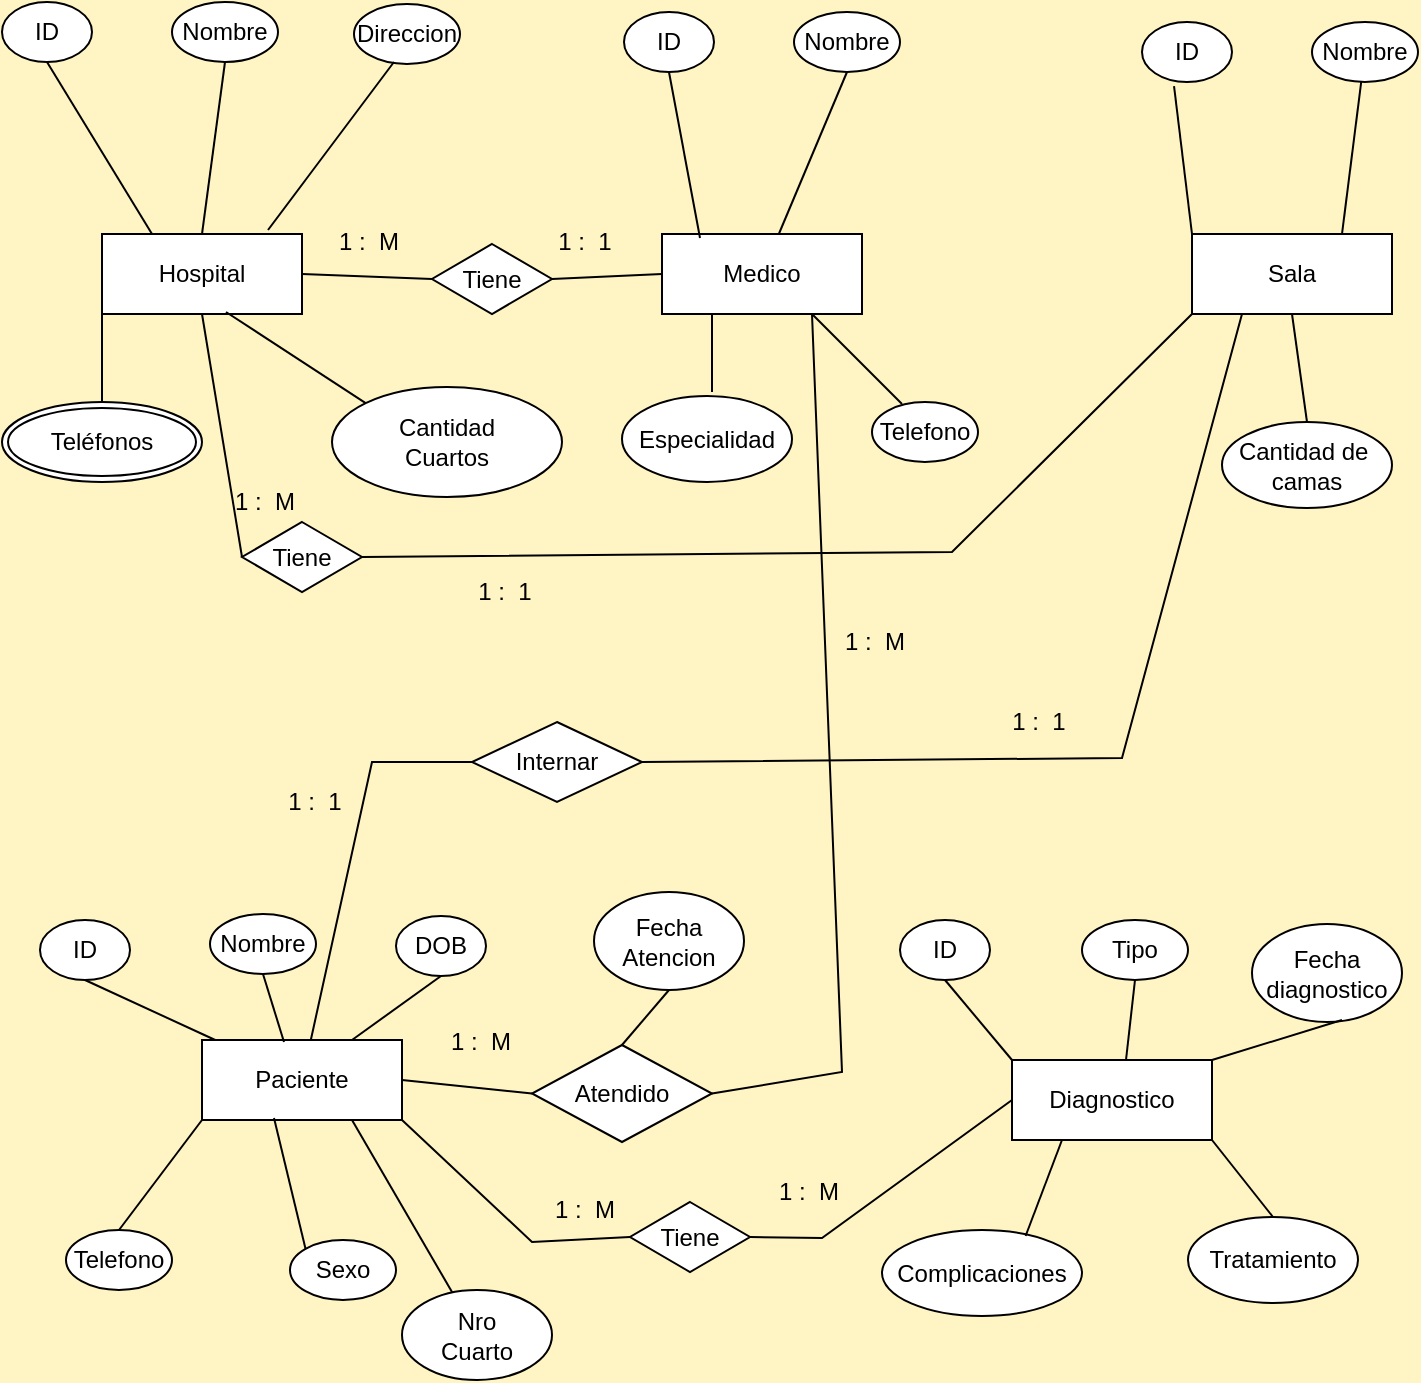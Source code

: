 <mxfile version="17.2.4" type="device"><diagram id="THfcCjvcjLt8loGFqQKe" name="Page-1"><mxGraphModel dx="1102" dy="695" grid="1" gridSize="5" guides="1" tooltips="1" connect="1" arrows="0" fold="1" page="1" pageScale="1" pageWidth="827" pageHeight="1169" background="#FFF4C3" math="0" shadow="0"><root><mxCell id="0"/><mxCell id="1" parent="0"/><mxCell id="cKlCkR28KiOFlKbhJlM2-5" value="Hospital" style="whiteSpace=wrap;html=1;align=center;" parent="1" vertex="1"><mxGeometry x="90" y="176" width="100" height="40" as="geometry"/></mxCell><mxCell id="cKlCkR28KiOFlKbhJlM2-6" value="Medico" style="whiteSpace=wrap;html=1;align=center;" parent="1" vertex="1"><mxGeometry x="370" y="176" width="100" height="40" as="geometry"/></mxCell><mxCell id="cKlCkR28KiOFlKbhJlM2-7" value="Sala" style="whiteSpace=wrap;html=1;align=center;" parent="1" vertex="1"><mxGeometry x="635" y="176" width="100" height="40" as="geometry"/></mxCell><mxCell id="cKlCkR28KiOFlKbhJlM2-8" value="Paciente" style="whiteSpace=wrap;html=1;align=center;" parent="1" vertex="1"><mxGeometry x="140" y="579" width="100" height="40" as="geometry"/></mxCell><mxCell id="cKlCkR28KiOFlKbhJlM2-9" value="Diagnostico" style="whiteSpace=wrap;html=1;align=center;" parent="1" vertex="1"><mxGeometry x="545" y="589" width="100" height="40" as="geometry"/></mxCell><mxCell id="cKlCkR28KiOFlKbhJlM2-10" value="ID" style="ellipse;whiteSpace=wrap;html=1;align=center;" parent="1" vertex="1"><mxGeometry x="40" y="60" width="45" height="30" as="geometry"/></mxCell><mxCell id="cKlCkR28KiOFlKbhJlM2-11" value="Nombre" style="ellipse;whiteSpace=wrap;html=1;align=center;" parent="1" vertex="1"><mxGeometry x="125" y="60" width="53" height="30" as="geometry"/></mxCell><mxCell id="cKlCkR28KiOFlKbhJlM2-12" value="Direccion" style="ellipse;whiteSpace=wrap;html=1;align=center;" parent="1" vertex="1"><mxGeometry x="216" y="61" width="53" height="30" as="geometry"/></mxCell><mxCell id="cKlCkR28KiOFlKbhJlM2-13" value="Teléfonos" style="ellipse;shape=doubleEllipse;margin=3;whiteSpace=wrap;html=1;align=center;" parent="1" vertex="1"><mxGeometry x="40" y="260" width="100" height="40" as="geometry"/></mxCell><mxCell id="cKlCkR28KiOFlKbhJlM2-14" value="Cantidad&lt;br&gt;Cuartos" style="ellipse;whiteSpace=wrap;html=1;align=center;" parent="1" vertex="1"><mxGeometry x="205" y="252.5" width="115" height="55" as="geometry"/></mxCell><mxCell id="cKlCkR28KiOFlKbhJlM2-24" value="" style="endArrow=none;html=1;rounded=0;entryX=0.5;entryY=1;entryDx=0;entryDy=0;exitX=0.25;exitY=0;exitDx=0;exitDy=0;" parent="1" source="cKlCkR28KiOFlKbhJlM2-5" target="cKlCkR28KiOFlKbhJlM2-10" edge="1"><mxGeometry width="50" height="50" relative="1" as="geometry"><mxPoint x="385" y="400" as="sourcePoint"/><mxPoint x="435" y="350" as="targetPoint"/></mxGeometry></mxCell><mxCell id="cKlCkR28KiOFlKbhJlM2-25" value="" style="endArrow=none;html=1;rounded=0;entryX=0.5;entryY=1;entryDx=0;entryDy=0;exitX=0.5;exitY=0;exitDx=0;exitDy=0;" parent="1" source="cKlCkR28KiOFlKbhJlM2-5" target="cKlCkR28KiOFlKbhJlM2-11" edge="1"><mxGeometry width="50" height="50" relative="1" as="geometry"><mxPoint x="385" y="400" as="sourcePoint"/><mxPoint x="435" y="350" as="targetPoint"/></mxGeometry></mxCell><mxCell id="cKlCkR28KiOFlKbhJlM2-26" value="" style="endArrow=none;html=1;rounded=0;entryX=0.377;entryY=0.967;entryDx=0;entryDy=0;entryPerimeter=0;exitX=0.83;exitY=-0.05;exitDx=0;exitDy=0;exitPerimeter=0;" parent="1" source="cKlCkR28KiOFlKbhJlM2-5" target="cKlCkR28KiOFlKbhJlM2-12" edge="1"><mxGeometry width="50" height="50" relative="1" as="geometry"><mxPoint x="385" y="400" as="sourcePoint"/><mxPoint x="435" y="350" as="targetPoint"/></mxGeometry></mxCell><mxCell id="cKlCkR28KiOFlKbhJlM2-28" value="" style="endArrow=none;html=1;rounded=0;entryX=0.5;entryY=0;entryDx=0;entryDy=0;exitX=0;exitY=1;exitDx=0;exitDy=0;" parent="1" source="cKlCkR28KiOFlKbhJlM2-5" target="cKlCkR28KiOFlKbhJlM2-13" edge="1"><mxGeometry width="50" height="50" relative="1" as="geometry"><mxPoint x="385" y="430" as="sourcePoint"/><mxPoint x="435" y="380" as="targetPoint"/></mxGeometry></mxCell><mxCell id="cKlCkR28KiOFlKbhJlM2-29" value="" style="endArrow=none;html=1;rounded=0;exitX=0;exitY=0;exitDx=0;exitDy=0;entryX=0.62;entryY=0.975;entryDx=0;entryDy=0;entryPerimeter=0;" parent="1" source="cKlCkR28KiOFlKbhJlM2-14" target="cKlCkR28KiOFlKbhJlM2-5" edge="1"><mxGeometry width="50" height="50" relative="1" as="geometry"><mxPoint x="385" y="430" as="sourcePoint"/><mxPoint x="435" y="380" as="targetPoint"/></mxGeometry></mxCell><mxCell id="cKlCkR28KiOFlKbhJlM2-30" value="ID" style="ellipse;whiteSpace=wrap;html=1;align=center;" parent="1" vertex="1"><mxGeometry x="351" y="65" width="45" height="30" as="geometry"/></mxCell><mxCell id="cKlCkR28KiOFlKbhJlM2-31" value="Nombre" style="ellipse;whiteSpace=wrap;html=1;align=center;" parent="1" vertex="1"><mxGeometry x="436" y="65" width="53" height="30" as="geometry"/></mxCell><mxCell id="cKlCkR28KiOFlKbhJlM2-33" value="" style="endArrow=none;html=1;rounded=0;entryX=0.5;entryY=1;entryDx=0;entryDy=0;exitX=0.19;exitY=0.05;exitDx=0;exitDy=0;exitPerimeter=0;" parent="1" source="cKlCkR28KiOFlKbhJlM2-6" target="cKlCkR28KiOFlKbhJlM2-30" edge="1"><mxGeometry width="50" height="50" relative="1" as="geometry"><mxPoint x="385" y="430" as="sourcePoint"/><mxPoint x="435" y="380" as="targetPoint"/></mxGeometry></mxCell><mxCell id="cKlCkR28KiOFlKbhJlM2-34" value="" style="endArrow=none;html=1;rounded=0;entryX=0.5;entryY=1;entryDx=0;entryDy=0;" parent="1" source="cKlCkR28KiOFlKbhJlM2-6" target="cKlCkR28KiOFlKbhJlM2-31" edge="1"><mxGeometry width="50" height="50" relative="1" as="geometry"><mxPoint x="385" y="430" as="sourcePoint"/><mxPoint x="435" y="380" as="targetPoint"/></mxGeometry></mxCell><mxCell id="cKlCkR28KiOFlKbhJlM2-35" value="Telefono" style="ellipse;whiteSpace=wrap;html=1;align=center;" parent="1" vertex="1"><mxGeometry x="475" y="260" width="53" height="30" as="geometry"/></mxCell><mxCell id="cKlCkR28KiOFlKbhJlM2-36" value="Especialidad" style="ellipse;whiteSpace=wrap;html=1;align=center;" parent="1" vertex="1"><mxGeometry x="350" y="257" width="85" height="43" as="geometry"/></mxCell><mxCell id="cKlCkR28KiOFlKbhJlM2-37" value="" style="endArrow=none;html=1;rounded=0;entryX=0.25;entryY=1;entryDx=0;entryDy=0;" parent="1" target="cKlCkR28KiOFlKbhJlM2-6" edge="1"><mxGeometry width="50" height="50" relative="1" as="geometry"><mxPoint x="395" y="255" as="sourcePoint"/><mxPoint x="435" y="380" as="targetPoint"/></mxGeometry></mxCell><mxCell id="cKlCkR28KiOFlKbhJlM2-38" value="" style="endArrow=none;html=1;rounded=0;entryX=0.75;entryY=1;entryDx=0;entryDy=0;exitX=0.283;exitY=0.033;exitDx=0;exitDy=0;exitPerimeter=0;" parent="1" source="cKlCkR28KiOFlKbhJlM2-35" target="cKlCkR28KiOFlKbhJlM2-6" edge="1"><mxGeometry width="50" height="50" relative="1" as="geometry"><mxPoint x="385" y="430" as="sourcePoint"/><mxPoint x="435" y="380" as="targetPoint"/></mxGeometry></mxCell><mxCell id="cKlCkR28KiOFlKbhJlM2-39" value="ID" style="ellipse;whiteSpace=wrap;html=1;align=center;" parent="1" vertex="1"><mxGeometry x="610" y="70" width="45" height="30" as="geometry"/></mxCell><mxCell id="cKlCkR28KiOFlKbhJlM2-40" value="Nombre" style="ellipse;whiteSpace=wrap;html=1;align=center;" parent="1" vertex="1"><mxGeometry x="695" y="70" width="53" height="30" as="geometry"/></mxCell><mxCell id="cKlCkR28KiOFlKbhJlM2-41" value="" style="endArrow=none;html=1;rounded=0;entryX=0.356;entryY=1.067;entryDx=0;entryDy=0;entryPerimeter=0;exitX=0;exitY=0;exitDx=0;exitDy=0;" parent="1" source="cKlCkR28KiOFlKbhJlM2-7" target="cKlCkR28KiOFlKbhJlM2-39" edge="1"><mxGeometry width="50" height="50" relative="1" as="geometry"><mxPoint x="385" y="430" as="sourcePoint"/><mxPoint x="435" y="380" as="targetPoint"/></mxGeometry></mxCell><mxCell id="cKlCkR28KiOFlKbhJlM2-42" value="" style="endArrow=none;html=1;rounded=0;exitX=0.75;exitY=0;exitDx=0;exitDy=0;" parent="1" source="cKlCkR28KiOFlKbhJlM2-7" target="cKlCkR28KiOFlKbhJlM2-40" edge="1"><mxGeometry width="50" height="50" relative="1" as="geometry"><mxPoint x="385" y="430" as="sourcePoint"/><mxPoint x="435" y="380" as="targetPoint"/></mxGeometry></mxCell><mxCell id="cKlCkR28KiOFlKbhJlM2-43" value="Cantidad de&amp;nbsp;&lt;br&gt;camas" style="ellipse;whiteSpace=wrap;html=1;align=center;" parent="1" vertex="1"><mxGeometry x="650" y="270" width="85" height="43" as="geometry"/></mxCell><mxCell id="cKlCkR28KiOFlKbhJlM2-44" value="" style="endArrow=none;html=1;rounded=0;entryX=0.5;entryY=1;entryDx=0;entryDy=0;exitX=0.5;exitY=0;exitDx=0;exitDy=0;" parent="1" source="cKlCkR28KiOFlKbhJlM2-43" target="cKlCkR28KiOFlKbhJlM2-7" edge="1"><mxGeometry width="50" height="50" relative="1" as="geometry"><mxPoint x="385" y="425" as="sourcePoint"/><mxPoint x="435" y="375" as="targetPoint"/></mxGeometry></mxCell><mxCell id="cKlCkR28KiOFlKbhJlM2-45" value="ID" style="ellipse;whiteSpace=wrap;html=1;align=center;" parent="1" vertex="1"><mxGeometry x="59" y="519" width="45" height="30" as="geometry"/></mxCell><mxCell id="cKlCkR28KiOFlKbhJlM2-46" value="Nombre" style="ellipse;whiteSpace=wrap;html=1;align=center;" parent="1" vertex="1"><mxGeometry x="144" y="516" width="53" height="30" as="geometry"/></mxCell><mxCell id="cKlCkR28KiOFlKbhJlM2-47" value="DOB" style="ellipse;whiteSpace=wrap;html=1;align=center;" parent="1" vertex="1"><mxGeometry x="237" y="517" width="45" height="30" as="geometry"/></mxCell><mxCell id="cKlCkR28KiOFlKbhJlM2-48" value="Telefono" style="ellipse;whiteSpace=wrap;html=1;align=center;" parent="1" vertex="1"><mxGeometry x="72" y="674" width="53" height="30" as="geometry"/></mxCell><mxCell id="cKlCkR28KiOFlKbhJlM2-49" value="Sexo" style="ellipse;whiteSpace=wrap;html=1;align=center;" parent="1" vertex="1"><mxGeometry x="184" y="679" width="53" height="30" as="geometry"/></mxCell><mxCell id="cKlCkR28KiOFlKbhJlM2-50" value="Nro&lt;br&gt;Cuarto" style="ellipse;whiteSpace=wrap;html=1;align=center;" parent="1" vertex="1"><mxGeometry x="240" y="704" width="75" height="45" as="geometry"/></mxCell><mxCell id="cKlCkR28KiOFlKbhJlM2-51" value="ID" style="ellipse;whiteSpace=wrap;html=1;align=center;" parent="1" vertex="1"><mxGeometry x="489" y="519" width="45" height="30" as="geometry"/></mxCell><mxCell id="cKlCkR28KiOFlKbhJlM2-52" value="Tipo" style="ellipse;whiteSpace=wrap;html=1;align=center;" parent="1" vertex="1"><mxGeometry x="580" y="519" width="53" height="30" as="geometry"/></mxCell><mxCell id="cKlCkR28KiOFlKbhJlM2-53" value="Complicaciones" style="ellipse;whiteSpace=wrap;html=1;align=center;" parent="1" vertex="1"><mxGeometry x="480" y="674" width="100" height="43" as="geometry"/></mxCell><mxCell id="cKlCkR28KiOFlKbhJlM2-54" value="Tratamiento" style="ellipse;whiteSpace=wrap;html=1;align=center;" parent="1" vertex="1"><mxGeometry x="633" y="667.5" width="85" height="43" as="geometry"/></mxCell><mxCell id="cKlCkR28KiOFlKbhJlM2-56" value="" style="endArrow=none;html=1;rounded=0;entryX=0.5;entryY=1;entryDx=0;entryDy=0;" parent="1" source="cKlCkR28KiOFlKbhJlM2-8" target="cKlCkR28KiOFlKbhJlM2-45" edge="1"><mxGeometry width="50" height="50" relative="1" as="geometry"><mxPoint x="385" y="544" as="sourcePoint"/><mxPoint x="435" y="494" as="targetPoint"/></mxGeometry></mxCell><mxCell id="cKlCkR28KiOFlKbhJlM2-57" value="" style="endArrow=none;html=1;rounded=0;entryX=0.5;entryY=1;entryDx=0;entryDy=0;exitX=0.41;exitY=0.025;exitDx=0;exitDy=0;exitPerimeter=0;" parent="1" source="cKlCkR28KiOFlKbhJlM2-8" target="cKlCkR28KiOFlKbhJlM2-46" edge="1"><mxGeometry width="50" height="50" relative="1" as="geometry"><mxPoint x="385" y="544" as="sourcePoint"/><mxPoint x="435" y="494" as="targetPoint"/></mxGeometry></mxCell><mxCell id="cKlCkR28KiOFlKbhJlM2-58" value="" style="endArrow=none;html=1;rounded=0;entryX=0.5;entryY=1;entryDx=0;entryDy=0;exitX=0.75;exitY=0;exitDx=0;exitDy=0;" parent="1" source="cKlCkR28KiOFlKbhJlM2-8" target="cKlCkR28KiOFlKbhJlM2-47" edge="1"><mxGeometry width="50" height="50" relative="1" as="geometry"><mxPoint x="385" y="544" as="sourcePoint"/><mxPoint x="435" y="494" as="targetPoint"/></mxGeometry></mxCell><mxCell id="cKlCkR28KiOFlKbhJlM2-59" value="" style="endArrow=none;html=1;rounded=0;exitX=0;exitY=1;exitDx=0;exitDy=0;entryX=0.5;entryY=0;entryDx=0;entryDy=0;" parent="1" source="cKlCkR28KiOFlKbhJlM2-8" target="cKlCkR28KiOFlKbhJlM2-48" edge="1"><mxGeometry width="50" height="50" relative="1" as="geometry"><mxPoint x="385" y="544" as="sourcePoint"/><mxPoint x="435" y="494" as="targetPoint"/></mxGeometry></mxCell><mxCell id="cKlCkR28KiOFlKbhJlM2-60" value="" style="endArrow=none;html=1;rounded=0;entryX=0.36;entryY=0.975;entryDx=0;entryDy=0;entryPerimeter=0;exitX=0;exitY=0;exitDx=0;exitDy=0;" parent="1" source="cKlCkR28KiOFlKbhJlM2-49" target="cKlCkR28KiOFlKbhJlM2-8" edge="1"><mxGeometry width="50" height="50" relative="1" as="geometry"><mxPoint x="385" y="544" as="sourcePoint"/><mxPoint x="435" y="494" as="targetPoint"/></mxGeometry></mxCell><mxCell id="cKlCkR28KiOFlKbhJlM2-61" value="" style="endArrow=none;html=1;rounded=0;entryX=0.75;entryY=1;entryDx=0;entryDy=0;" parent="1" source="cKlCkR28KiOFlKbhJlM2-50" target="cKlCkR28KiOFlKbhJlM2-8" edge="1"><mxGeometry width="50" height="50" relative="1" as="geometry"><mxPoint x="385" y="544" as="sourcePoint"/><mxPoint x="435" y="494" as="targetPoint"/></mxGeometry></mxCell><mxCell id="cKlCkR28KiOFlKbhJlM2-62" value="" style="endArrow=none;html=1;rounded=0;entryX=0.5;entryY=1;entryDx=0;entryDy=0;exitX=0;exitY=0;exitDx=0;exitDy=0;" parent="1" source="cKlCkR28KiOFlKbhJlM2-9" target="cKlCkR28KiOFlKbhJlM2-51" edge="1"><mxGeometry width="50" height="50" relative="1" as="geometry"><mxPoint x="385" y="544" as="sourcePoint"/><mxPoint x="435" y="494" as="targetPoint"/></mxGeometry></mxCell><mxCell id="cKlCkR28KiOFlKbhJlM2-63" value="" style="endArrow=none;html=1;rounded=0;entryX=0.5;entryY=1;entryDx=0;entryDy=0;exitX=0.57;exitY=0;exitDx=0;exitDy=0;exitPerimeter=0;" parent="1" source="cKlCkR28KiOFlKbhJlM2-9" target="cKlCkR28KiOFlKbhJlM2-52" edge="1"><mxGeometry width="50" height="50" relative="1" as="geometry"><mxPoint x="385" y="544" as="sourcePoint"/><mxPoint x="435" y="494" as="targetPoint"/></mxGeometry></mxCell><mxCell id="cKlCkR28KiOFlKbhJlM2-64" value="" style="endArrow=none;html=1;rounded=0;entryX=0.25;entryY=1;entryDx=0;entryDy=0;exitX=0.718;exitY=0.07;exitDx=0;exitDy=0;exitPerimeter=0;" parent="1" source="cKlCkR28KiOFlKbhJlM2-53" target="cKlCkR28KiOFlKbhJlM2-9" edge="1"><mxGeometry width="50" height="50" relative="1" as="geometry"><mxPoint x="385" y="544" as="sourcePoint"/><mxPoint x="435" y="494" as="targetPoint"/></mxGeometry></mxCell><mxCell id="cKlCkR28KiOFlKbhJlM2-65" value="" style="endArrow=none;html=1;rounded=0;entryX=1;entryY=1;entryDx=0;entryDy=0;exitX=0.5;exitY=0;exitDx=0;exitDy=0;" parent="1" source="cKlCkR28KiOFlKbhJlM2-54" target="cKlCkR28KiOFlKbhJlM2-9" edge="1"><mxGeometry width="50" height="50" relative="1" as="geometry"><mxPoint x="385" y="544" as="sourcePoint"/><mxPoint x="435" y="494" as="targetPoint"/></mxGeometry></mxCell><mxCell id="cKlCkR28KiOFlKbhJlM2-66" value="Tiene" style="shape=rhombus;perimeter=rhombusPerimeter;whiteSpace=wrap;html=1;align=center;" parent="1" vertex="1"><mxGeometry x="160" y="320" width="60" height="35" as="geometry"/></mxCell><mxCell id="cKlCkR28KiOFlKbhJlM2-67" value="" style="endArrow=none;html=1;rounded=0;entryX=0.5;entryY=1;entryDx=0;entryDy=0;exitX=0;exitY=0.5;exitDx=0;exitDy=0;" parent="1" source="cKlCkR28KiOFlKbhJlM2-66" target="cKlCkR28KiOFlKbhJlM2-5" edge="1"><mxGeometry width="50" height="50" relative="1" as="geometry"><mxPoint x="385" y="385" as="sourcePoint"/><mxPoint x="435" y="335" as="targetPoint"/></mxGeometry></mxCell><mxCell id="cKlCkR28KiOFlKbhJlM2-68" value="" style="endArrow=none;html=1;rounded=0;exitX=1;exitY=0.5;exitDx=0;exitDy=0;entryX=0;entryY=1;entryDx=0;entryDy=0;" parent="1" source="cKlCkR28KiOFlKbhJlM2-66" target="cKlCkR28KiOFlKbhJlM2-7" edge="1"><mxGeometry width="50" height="50" relative="1" as="geometry"><mxPoint x="385" y="385" as="sourcePoint"/><mxPoint x="605" y="338" as="targetPoint"/><Array as="points"><mxPoint x="515" y="335"/></Array></mxGeometry></mxCell><mxCell id="cKlCkR28KiOFlKbhJlM2-70" value="1 :&amp;nbsp; 1" style="text;html=1;resizable=0;autosize=1;align=center;verticalAlign=middle;points=[];fillColor=none;strokeColor=none;rounded=0;" parent="1" vertex="1"><mxGeometry x="271" y="345" width="40" height="20" as="geometry"/></mxCell><mxCell id="cKlCkR28KiOFlKbhJlM2-71" value="1 :&amp;nbsp; M" style="text;html=1;resizable=0;autosize=1;align=center;verticalAlign=middle;points=[];fillColor=none;strokeColor=none;rounded=0;" parent="1" vertex="1"><mxGeometry x="148" y="300" width="45" height="20" as="geometry"/></mxCell><mxCell id="cKlCkR28KiOFlKbhJlM2-72" value="Tiene" style="shape=rhombus;perimeter=rhombusPerimeter;whiteSpace=wrap;html=1;align=center;" parent="1" vertex="1"><mxGeometry x="255" y="181" width="60" height="35" as="geometry"/></mxCell><mxCell id="cKlCkR28KiOFlKbhJlM2-73" value="" style="endArrow=none;html=1;rounded=0;entryX=0;entryY=0.5;entryDx=0;entryDy=0;exitX=1;exitY=0.5;exitDx=0;exitDy=0;" parent="1" source="cKlCkR28KiOFlKbhJlM2-72" target="cKlCkR28KiOFlKbhJlM2-6" edge="1"><mxGeometry width="50" height="50" relative="1" as="geometry"><mxPoint x="385" y="385" as="sourcePoint"/><mxPoint x="435" y="335" as="targetPoint"/></mxGeometry></mxCell><mxCell id="cKlCkR28KiOFlKbhJlM2-74" value="" style="endArrow=none;html=1;rounded=0;entryX=0;entryY=0.5;entryDx=0;entryDy=0;exitX=1;exitY=0.5;exitDx=0;exitDy=0;" parent="1" source="cKlCkR28KiOFlKbhJlM2-5" target="cKlCkR28KiOFlKbhJlM2-72" edge="1"><mxGeometry width="50" height="50" relative="1" as="geometry"><mxPoint x="385" y="385" as="sourcePoint"/><mxPoint x="435" y="335" as="targetPoint"/></mxGeometry></mxCell><mxCell id="cKlCkR28KiOFlKbhJlM2-75" value="1 :&amp;nbsp; 1" style="text;html=1;resizable=0;autosize=1;align=center;verticalAlign=middle;points=[];fillColor=none;strokeColor=none;rounded=0;" parent="1" vertex="1"><mxGeometry x="311" y="170" width="40" height="20" as="geometry"/></mxCell><mxCell id="cKlCkR28KiOFlKbhJlM2-76" value="1 :&amp;nbsp; M" style="text;html=1;resizable=0;autosize=1;align=center;verticalAlign=middle;points=[];fillColor=none;strokeColor=none;rounded=0;" parent="1" vertex="1"><mxGeometry x="200" y="170" width="45" height="20" as="geometry"/></mxCell><mxCell id="cKlCkR28KiOFlKbhJlM2-77" value="Internar" style="shape=rhombus;perimeter=rhombusPerimeter;whiteSpace=wrap;html=1;align=center;" parent="1" vertex="1"><mxGeometry x="275" y="420" width="85" height="40" as="geometry"/></mxCell><mxCell id="cKlCkR28KiOFlKbhJlM2-78" value="" style="endArrow=none;html=1;rounded=0;exitX=1;exitY=0.5;exitDx=0;exitDy=0;entryX=0.25;entryY=1;entryDx=0;entryDy=0;" parent="1" source="cKlCkR28KiOFlKbhJlM2-77" target="cKlCkR28KiOFlKbhJlM2-7" edge="1"><mxGeometry width="50" height="50" relative="1" as="geometry"><mxPoint x="385" y="385" as="sourcePoint"/><mxPoint x="610" y="400" as="targetPoint"/><Array as="points"><mxPoint x="600" y="438"/></Array></mxGeometry></mxCell><mxCell id="cKlCkR28KiOFlKbhJlM2-79" value="" style="endArrow=none;html=1;rounded=0;" parent="1" source="cKlCkR28KiOFlKbhJlM2-8" target="cKlCkR28KiOFlKbhJlM2-77" edge="1"><mxGeometry width="50" height="50" relative="1" as="geometry"><mxPoint x="385" y="385" as="sourcePoint"/><mxPoint x="435" y="335" as="targetPoint"/><Array as="points"><mxPoint x="225" y="440"/></Array></mxGeometry></mxCell><mxCell id="cKlCkR28KiOFlKbhJlM2-80" value="1 :&amp;nbsp; 1" style="text;html=1;resizable=0;autosize=1;align=center;verticalAlign=middle;points=[];fillColor=none;strokeColor=none;rounded=0;" parent="1" vertex="1"><mxGeometry x="176" y="450" width="40" height="20" as="geometry"/></mxCell><mxCell id="cKlCkR28KiOFlKbhJlM2-81" value="1 :&amp;nbsp; 1" style="text;html=1;resizable=0;autosize=1;align=center;verticalAlign=middle;points=[];fillColor=none;strokeColor=none;rounded=0;" parent="1" vertex="1"><mxGeometry x="538" y="410" width="40" height="20" as="geometry"/></mxCell><mxCell id="cKlCkR28KiOFlKbhJlM2-82" value="Atendido" style="shape=rhombus;perimeter=rhombusPerimeter;whiteSpace=wrap;html=1;align=center;" parent="1" vertex="1"><mxGeometry x="305" y="581.5" width="90" height="48.5" as="geometry"/></mxCell><mxCell id="cKlCkR28KiOFlKbhJlM2-83" value="" style="endArrow=none;html=1;rounded=0;exitX=1;exitY=0.5;exitDx=0;exitDy=0;entryX=0;entryY=0.5;entryDx=0;entryDy=0;" parent="1" source="cKlCkR28KiOFlKbhJlM2-8" target="cKlCkR28KiOFlKbhJlM2-82" edge="1"><mxGeometry width="50" height="50" relative="1" as="geometry"><mxPoint x="385" y="385" as="sourcePoint"/><mxPoint x="435" y="335" as="targetPoint"/></mxGeometry></mxCell><mxCell id="cKlCkR28KiOFlKbhJlM2-84" value="" style="endArrow=none;html=1;rounded=0;entryX=0.75;entryY=1;entryDx=0;entryDy=0;exitX=1;exitY=0.5;exitDx=0;exitDy=0;" parent="1" source="cKlCkR28KiOFlKbhJlM2-82" target="cKlCkR28KiOFlKbhJlM2-6" edge="1"><mxGeometry width="50" height="50" relative="1" as="geometry"><mxPoint x="385" y="555" as="sourcePoint"/><mxPoint x="435" y="335" as="targetPoint"/><Array as="points"><mxPoint x="460" y="595"/></Array></mxGeometry></mxCell><mxCell id="cKlCkR28KiOFlKbhJlM2-85" value="1 :&amp;nbsp; M" style="text;html=1;resizable=0;autosize=1;align=center;verticalAlign=middle;points=[];fillColor=none;strokeColor=none;rounded=0;" parent="1" vertex="1"><mxGeometry x="453" y="370" width="45" height="20" as="geometry"/></mxCell><mxCell id="cKlCkR28KiOFlKbhJlM2-86" value="1 :&amp;nbsp; M" style="text;html=1;resizable=0;autosize=1;align=center;verticalAlign=middle;points=[];fillColor=none;strokeColor=none;rounded=0;" parent="1" vertex="1"><mxGeometry x="256" y="570" width="45" height="20" as="geometry"/></mxCell><mxCell id="cKlCkR28KiOFlKbhJlM2-87" value="Tiene" style="shape=rhombus;perimeter=rhombusPerimeter;whiteSpace=wrap;html=1;align=center;" parent="1" vertex="1"><mxGeometry x="354" y="660" width="60" height="35" as="geometry"/></mxCell><mxCell id="cKlCkR28KiOFlKbhJlM2-88" value="" style="endArrow=none;html=1;rounded=0;exitX=1;exitY=1;exitDx=0;exitDy=0;entryX=0;entryY=0.5;entryDx=0;entryDy=0;" parent="1" source="cKlCkR28KiOFlKbhJlM2-8" target="cKlCkR28KiOFlKbhJlM2-87" edge="1"><mxGeometry width="50" height="50" relative="1" as="geometry"><mxPoint x="385" y="420" as="sourcePoint"/><mxPoint x="435" y="370" as="targetPoint"/><Array as="points"><mxPoint x="305" y="680"/></Array></mxGeometry></mxCell><mxCell id="cKlCkR28KiOFlKbhJlM2-89" value="" style="endArrow=none;html=1;rounded=0;exitX=1;exitY=0.5;exitDx=0;exitDy=0;entryX=0;entryY=0.5;entryDx=0;entryDy=0;" parent="1" source="cKlCkR28KiOFlKbhJlM2-87" target="cKlCkR28KiOFlKbhJlM2-9" edge="1"><mxGeometry width="50" height="50" relative="1" as="geometry"><mxPoint x="385" y="420" as="sourcePoint"/><mxPoint x="435" y="370" as="targetPoint"/><Array as="points"><mxPoint x="450" y="678"/></Array></mxGeometry></mxCell><mxCell id="cKlCkR28KiOFlKbhJlM2-90" value="1 :&amp;nbsp; M" style="text;html=1;resizable=0;autosize=1;align=center;verticalAlign=middle;points=[];fillColor=none;strokeColor=none;rounded=0;" parent="1" vertex="1"><mxGeometry x="308" y="654" width="45" height="20" as="geometry"/></mxCell><mxCell id="lZ3fJub_88mhIsWmxb0Y-1" value="Fecha&lt;br&gt;Atencion" style="ellipse;whiteSpace=wrap;html=1;align=center;" vertex="1" parent="1"><mxGeometry x="336" y="505" width="75" height="49" as="geometry"/></mxCell><mxCell id="lZ3fJub_88mhIsWmxb0Y-2" value="" style="endArrow=none;html=1;rounded=0;entryX=0.5;entryY=1;entryDx=0;entryDy=0;exitX=0.5;exitY=0;exitDx=0;exitDy=0;" edge="1" parent="1" source="cKlCkR28KiOFlKbhJlM2-82" target="lZ3fJub_88mhIsWmxb0Y-1"><mxGeometry width="50" height="50" relative="1" as="geometry"><mxPoint x="385" y="480" as="sourcePoint"/><mxPoint x="435" y="430" as="targetPoint"/></mxGeometry></mxCell><mxCell id="lZ3fJub_88mhIsWmxb0Y-3" value="Fecha&lt;br&gt;diagnostico" style="ellipse;whiteSpace=wrap;html=1;align=center;" vertex="1" parent="1"><mxGeometry x="665" y="521" width="75" height="49" as="geometry"/></mxCell><mxCell id="lZ3fJub_88mhIsWmxb0Y-4" value="" style="endArrow=none;html=1;rounded=0;entryX=0.6;entryY=0.98;entryDx=0;entryDy=0;entryPerimeter=0;exitX=1;exitY=0;exitDx=0;exitDy=0;" edge="1" parent="1" source="cKlCkR28KiOFlKbhJlM2-9" target="lZ3fJub_88mhIsWmxb0Y-3"><mxGeometry width="50" height="50" relative="1" as="geometry"><mxPoint x="385" y="480" as="sourcePoint"/><mxPoint x="435" y="430" as="targetPoint"/></mxGeometry></mxCell><mxCell id="lZ3fJub_88mhIsWmxb0Y-5" value="1 :&amp;nbsp; M" style="text;html=1;resizable=0;autosize=1;align=center;verticalAlign=middle;points=[];fillColor=none;strokeColor=none;rounded=0;" vertex="1" parent="1"><mxGeometry x="420" y="645" width="45" height="20" as="geometry"/></mxCell></root></mxGraphModel></diagram></mxfile>